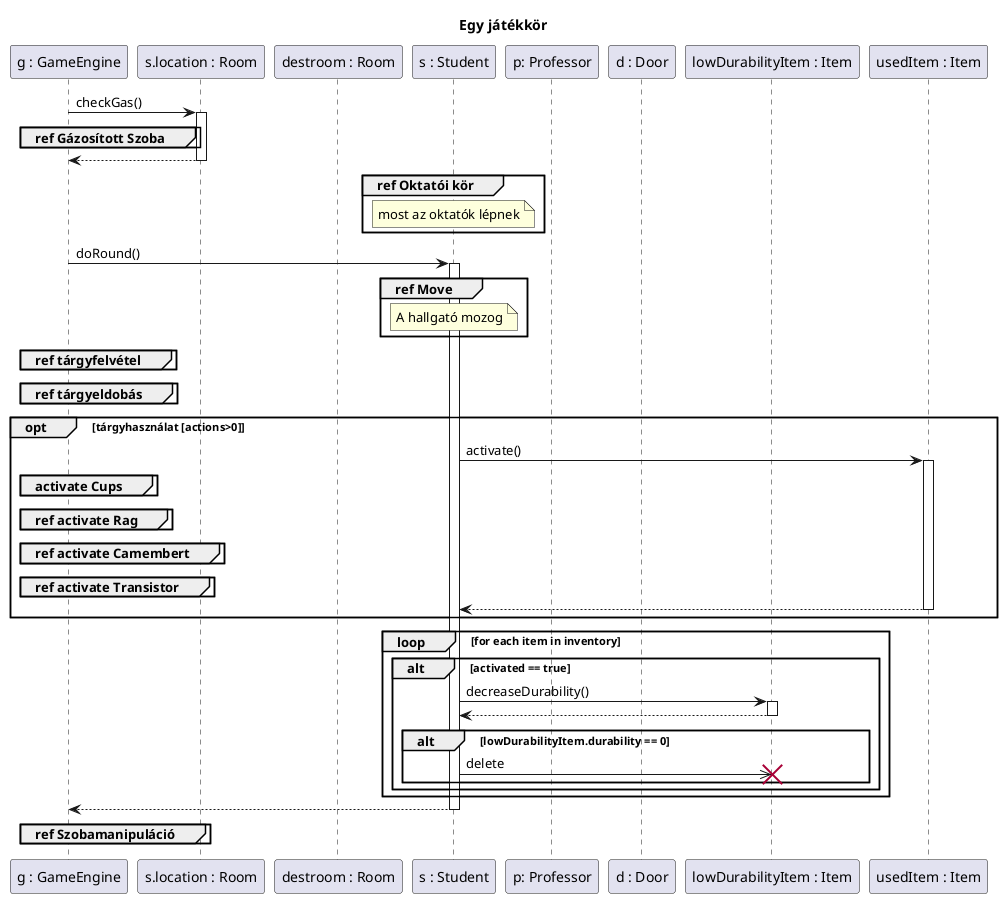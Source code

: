 @startuml Round

title Egy játékkör

participant "g : GameEngine" as g
participant "s.location : Room" as sz
participant "destroom : Room" as dsz
participant "s : Student" as h
participant "p: Professor" as okt
participant "d : Door" as a
participant "lowDurabilityItem : Item" as t2
participant "usedItem : Item" as t

g->sz ++: checkGas()
group ref Gázosított Szoba
end
sz-->g --:

group ref Oktatói kör
    note over h: most az oktatók lépnek
end

g -> h ++: doRound()

group ref Move
note over h : A hallgató mozog
end



group ref tárgyfelvétel
end

group ref tárgyeldobás
end

opt tárgyhasználat [actions>0]
    h->t ++: activate()

    
        group activate Cups
        end

        group ref activate Rag
        end

        group ref activate Camembert
        end

        group ref activate Transistor
        end

    t-->h --:

end

loop for each item in inventory
    alt activated == true
        h->t2 ++: decreaseDurability()
        return

        alt lowDurabilityItem.durability == 0
            h->>t2 !!: delete
        end
    end
end

h-->g --:

group ref Szobamanipuláció
end
@enduml